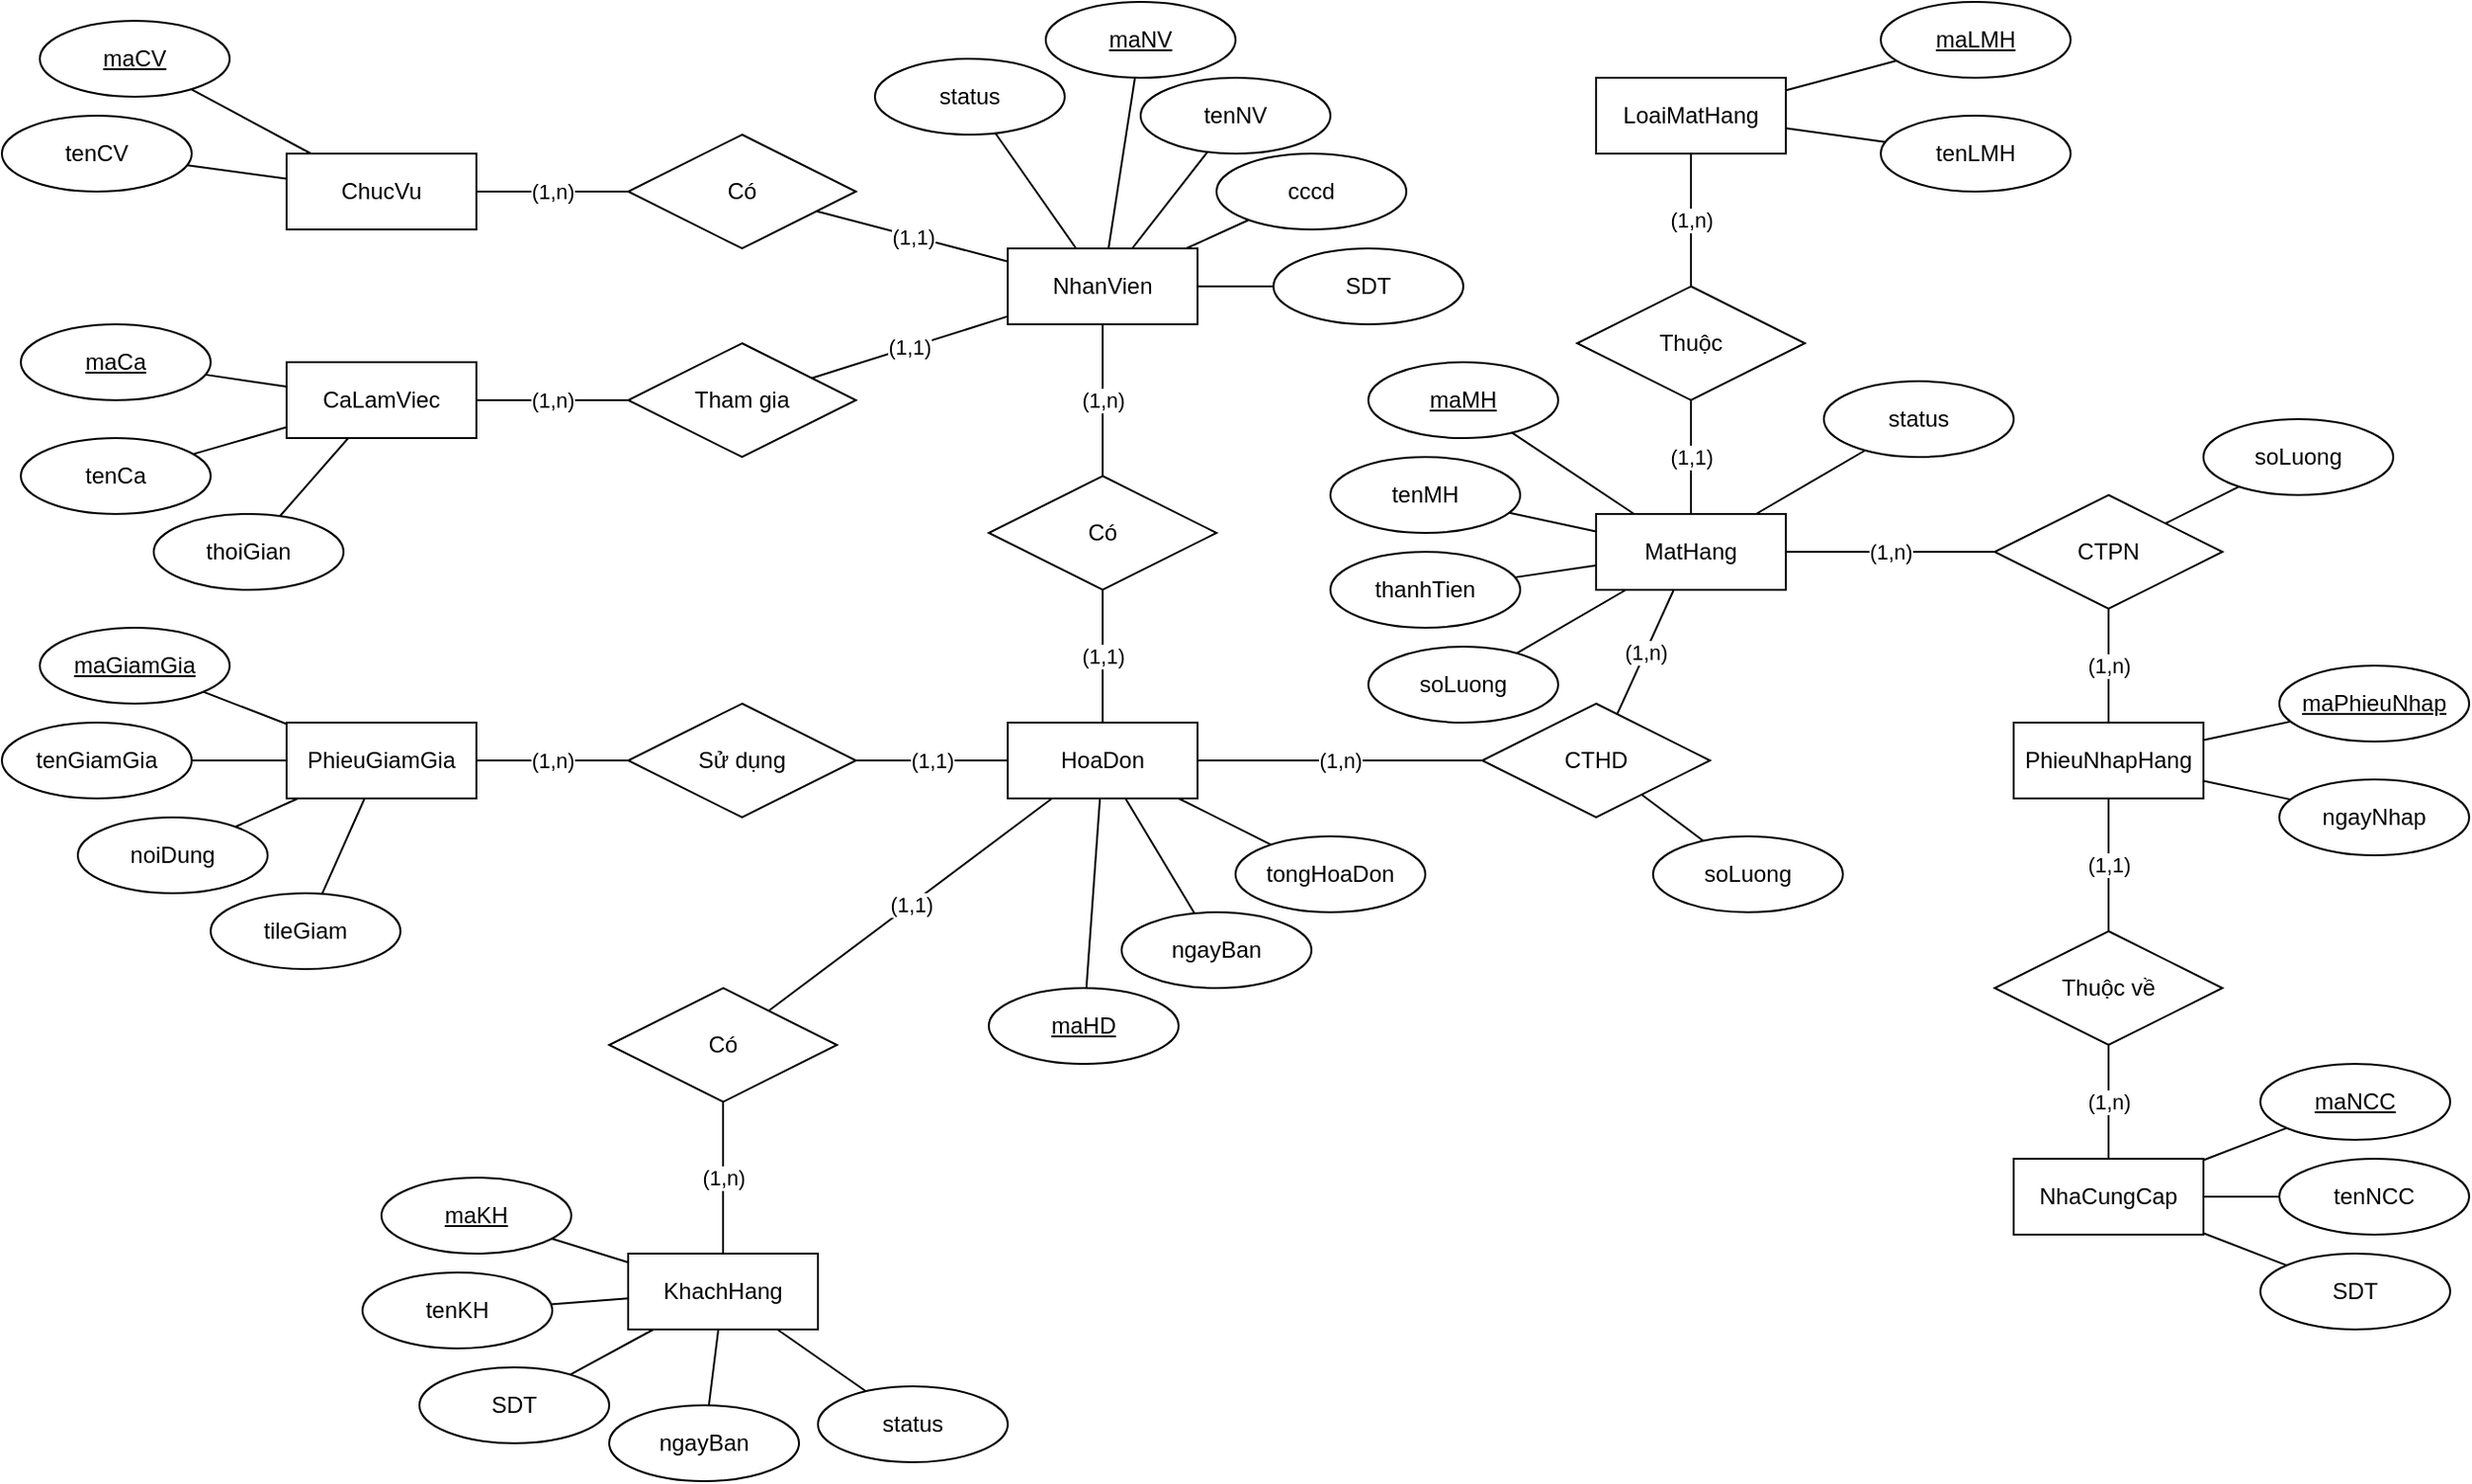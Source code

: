 <mxfile version="16.5.1" type="device"><diagram id="FFig9bmro0p9TQwwsZxG" name="Page-1"><mxGraphModel dx="1952" dy="905" grid="1" gridSize="10" guides="1" tooltips="1" connect="1" arrows="1" fold="1" page="1" pageScale="1" pageWidth="850" pageHeight="1100" math="0" shadow="0"><root><mxCell id="0"/><mxCell id="1" parent="0"/><mxCell id="V_wCeQpGgWV3Cm199czR-1" value="ChucVu" style="whiteSpace=wrap;html=1;align=center;" parent="1" vertex="1"><mxGeometry x="-440" y="240" width="100" height="40" as="geometry"/></mxCell><mxCell id="V_wCeQpGgWV3Cm199czR-16" value="(1,n)" style="edgeStyle=none;rounded=0;orthogonalLoop=1;jettySize=auto;html=1;endArrow=none;endFill=0;" parent="1" source="V_wCeQpGgWV3Cm199czR-2" target="V_wCeQpGgWV3Cm199czR-15" edge="1"><mxGeometry relative="1" as="geometry"/></mxCell><mxCell id="V_wCeQpGgWV3Cm199czR-2" value="CaLamViec" style="whiteSpace=wrap;html=1;align=center;" parent="1" vertex="1"><mxGeometry x="-440" y="350" width="100" height="40" as="geometry"/></mxCell><mxCell id="V_wCeQpGgWV3Cm199czR-32" value="(1,n)" style="edgeStyle=none;rounded=0;orthogonalLoop=1;jettySize=auto;html=1;endArrow=none;endFill=0;" parent="1" source="V_wCeQpGgWV3Cm199czR-3" target="V_wCeQpGgWV3Cm199czR-31" edge="1"><mxGeometry relative="1" as="geometry"/></mxCell><mxCell id="V_wCeQpGgWV3Cm199czR-3" value="PhieuGiamGia" style="whiteSpace=wrap;html=1;align=center;" parent="1" vertex="1"><mxGeometry x="-440" y="540" width="100" height="40" as="geometry"/></mxCell><mxCell id="V_wCeQpGgWV3Cm199czR-4" value="KhachHang" style="whiteSpace=wrap;html=1;align=center;" parent="1" vertex="1"><mxGeometry x="-260" y="820" width="100" height="40" as="geometry"/></mxCell><mxCell id="V_wCeQpGgWV3Cm199czR-23" value="(1,1)" style="edgeStyle=none;rounded=0;orthogonalLoop=1;jettySize=auto;html=1;endArrow=none;endFill=0;" parent="1" source="V_wCeQpGgWV3Cm199czR-5" target="V_wCeQpGgWV3Cm199czR-22" edge="1"><mxGeometry relative="1" as="geometry"/></mxCell><mxCell id="V_wCeQpGgWV3Cm199czR-26" value="(1,n)" style="edgeStyle=none;rounded=0;orthogonalLoop=1;jettySize=auto;html=1;endArrow=none;endFill=0;" parent="1" source="V_wCeQpGgWV3Cm199czR-5" target="V_wCeQpGgWV3Cm199czR-25" edge="1"><mxGeometry relative="1" as="geometry"/></mxCell><mxCell id="V_wCeQpGgWV3Cm199czR-5" value="HoaDon" style="whiteSpace=wrap;html=1;align=center;" parent="1" vertex="1"><mxGeometry x="-60" y="540" width="100" height="40" as="geometry"/></mxCell><mxCell id="V_wCeQpGgWV3Cm199czR-19" value="(1,n)" style="edgeStyle=none;rounded=0;orthogonalLoop=1;jettySize=auto;html=1;endArrow=none;endFill=0;" parent="1" source="V_wCeQpGgWV3Cm199czR-6" target="V_wCeQpGgWV3Cm199czR-18" edge="1"><mxGeometry relative="1" as="geometry"/></mxCell><mxCell id="dJqBK1bM_KYMUzLdnBMu-4" style="rounded=0;orthogonalLoop=1;jettySize=auto;html=1;endArrow=none;endFill=0;" edge="1" parent="1" source="V_wCeQpGgWV3Cm199czR-6" target="dJqBK1bM_KYMUzLdnBMu-1"><mxGeometry relative="1" as="geometry"/></mxCell><mxCell id="V_wCeQpGgWV3Cm199czR-6" value="NhanVien" style="whiteSpace=wrap;html=1;align=center;" parent="1" vertex="1"><mxGeometry x="-60" y="290" width="100" height="40" as="geometry"/></mxCell><mxCell id="V_wCeQpGgWV3Cm199czR-7" value="LoaiMatHang" style="whiteSpace=wrap;html=1;align=center;" parent="1" vertex="1"><mxGeometry x="250" y="200" width="100" height="40" as="geometry"/></mxCell><mxCell id="V_wCeQpGgWV3Cm199czR-29" value="(1,1)" style="edgeStyle=none;rounded=0;orthogonalLoop=1;jettySize=auto;html=1;endArrow=none;endFill=0;" parent="1" source="V_wCeQpGgWV3Cm199czR-8" target="V_wCeQpGgWV3Cm199czR-28" edge="1"><mxGeometry relative="1" as="geometry"/></mxCell><mxCell id="V_wCeQpGgWV3Cm199czR-35" value="(1,n)" style="edgeStyle=none;rounded=0;orthogonalLoop=1;jettySize=auto;html=1;endArrow=none;endFill=0;" parent="1" source="V_wCeQpGgWV3Cm199czR-8" target="V_wCeQpGgWV3Cm199czR-34" edge="1"><mxGeometry relative="1" as="geometry"/></mxCell><mxCell id="dJqBK1bM_KYMUzLdnBMu-8" style="edgeStyle=none;rounded=0;orthogonalLoop=1;jettySize=auto;html=1;endArrow=none;endFill=0;" edge="1" parent="1" source="V_wCeQpGgWV3Cm199czR-8" target="dJqBK1bM_KYMUzLdnBMu-7"><mxGeometry relative="1" as="geometry"/></mxCell><mxCell id="V_wCeQpGgWV3Cm199czR-8" value="MatHang" style="whiteSpace=wrap;html=1;align=center;" parent="1" vertex="1"><mxGeometry x="250" y="430" width="100" height="40" as="geometry"/></mxCell><mxCell id="V_wCeQpGgWV3Cm199czR-38" value="(1,1)" style="edgeStyle=none;rounded=0;orthogonalLoop=1;jettySize=auto;html=1;endArrow=none;endFill=0;" parent="1" source="V_wCeQpGgWV3Cm199czR-9" target="V_wCeQpGgWV3Cm199czR-37" edge="1"><mxGeometry relative="1" as="geometry"/></mxCell><mxCell id="V_wCeQpGgWV3Cm199czR-102" style="edgeStyle=none;rounded=0;orthogonalLoop=1;jettySize=auto;html=1;endArrow=none;endFill=0;" parent="1" source="V_wCeQpGgWV3Cm199czR-9" target="V_wCeQpGgWV3Cm199czR-100" edge="1"><mxGeometry relative="1" as="geometry"/></mxCell><mxCell id="V_wCeQpGgWV3Cm199czR-103" style="edgeStyle=none;rounded=0;orthogonalLoop=1;jettySize=auto;html=1;endArrow=none;endFill=0;" parent="1" source="V_wCeQpGgWV3Cm199czR-9" target="V_wCeQpGgWV3Cm199czR-101" edge="1"><mxGeometry relative="1" as="geometry"/></mxCell><mxCell id="V_wCeQpGgWV3Cm199czR-9" value="PhieuNhapHang" style="whiteSpace=wrap;html=1;align=center;" parent="1" vertex="1"><mxGeometry x="470" y="540" width="100" height="40" as="geometry"/></mxCell><mxCell id="V_wCeQpGgWV3Cm199czR-10" value="NhaCungCap" style="whiteSpace=wrap;html=1;align=center;" parent="1" vertex="1"><mxGeometry x="470" y="770" width="100" height="40" as="geometry"/></mxCell><mxCell id="V_wCeQpGgWV3Cm199czR-14" value="(1,1)" style="edgeStyle=none;rounded=0;orthogonalLoop=1;jettySize=auto;html=1;endArrow=none;endFill=0;" parent="1" source="V_wCeQpGgWV3Cm199czR-12" target="V_wCeQpGgWV3Cm199czR-6" edge="1"><mxGeometry relative="1" as="geometry"/></mxCell><mxCell id="V_wCeQpGgWV3Cm199czR-12" value="Có" style="shape=rhombus;perimeter=rhombusPerimeter;whiteSpace=wrap;html=1;align=center;" parent="1" vertex="1"><mxGeometry x="-260" y="230" width="120" height="60" as="geometry"/></mxCell><mxCell id="V_wCeQpGgWV3Cm199czR-13" value="(1,n)" style="rounded=0;orthogonalLoop=1;jettySize=auto;html=1;endArrow=none;endFill=0;" parent="1" source="V_wCeQpGgWV3Cm199czR-1" target="V_wCeQpGgWV3Cm199czR-12" edge="1"><mxGeometry relative="1" as="geometry"><mxPoint x="-340" y="400" as="sourcePoint"/><mxPoint x="-180" y="320" as="targetPoint"/></mxGeometry></mxCell><mxCell id="V_wCeQpGgWV3Cm199czR-17" value="(1,1)" style="edgeStyle=none;rounded=0;orthogonalLoop=1;jettySize=auto;html=1;endArrow=none;endFill=0;" parent="1" source="V_wCeQpGgWV3Cm199czR-15" target="V_wCeQpGgWV3Cm199czR-6" edge="1"><mxGeometry relative="1" as="geometry"/></mxCell><mxCell id="V_wCeQpGgWV3Cm199czR-15" value="Tham gia" style="shape=rhombus;perimeter=rhombusPerimeter;whiteSpace=wrap;html=1;align=center;" parent="1" vertex="1"><mxGeometry x="-260" y="340" width="120" height="60" as="geometry"/></mxCell><mxCell id="V_wCeQpGgWV3Cm199czR-20" value="(1,1)" style="edgeStyle=none;rounded=0;orthogonalLoop=1;jettySize=auto;html=1;endArrow=none;endFill=0;" parent="1" source="V_wCeQpGgWV3Cm199czR-18" target="V_wCeQpGgWV3Cm199czR-5" edge="1"><mxGeometry relative="1" as="geometry"/></mxCell><mxCell id="V_wCeQpGgWV3Cm199czR-18" value="Có" style="shape=rhombus;perimeter=rhombusPerimeter;whiteSpace=wrap;html=1;align=center;" parent="1" vertex="1"><mxGeometry x="-70" y="410" width="120" height="60" as="geometry"/></mxCell><mxCell id="V_wCeQpGgWV3Cm199czR-24" value="(1,n)" style="edgeStyle=none;rounded=0;orthogonalLoop=1;jettySize=auto;html=1;endArrow=none;endFill=0;" parent="1" source="V_wCeQpGgWV3Cm199czR-22" target="V_wCeQpGgWV3Cm199czR-4" edge="1"><mxGeometry relative="1" as="geometry"/></mxCell><mxCell id="V_wCeQpGgWV3Cm199czR-22" value="Có" style="shape=rhombus;perimeter=rhombusPerimeter;whiteSpace=wrap;html=1;align=center;" parent="1" vertex="1"><mxGeometry x="-270" y="680" width="120" height="60" as="geometry"/></mxCell><mxCell id="V_wCeQpGgWV3Cm199czR-27" value="(1,n)" style="edgeStyle=none;rounded=0;orthogonalLoop=1;jettySize=auto;html=1;endArrow=none;endFill=0;" parent="1" source="V_wCeQpGgWV3Cm199czR-25" target="V_wCeQpGgWV3Cm199czR-8" edge="1"><mxGeometry relative="1" as="geometry"/></mxCell><mxCell id="V_wCeQpGgWV3Cm199czR-96" style="edgeStyle=none;rounded=0;orthogonalLoop=1;jettySize=auto;html=1;endArrow=none;endFill=0;" parent="1" source="V_wCeQpGgWV3Cm199czR-25" target="V_wCeQpGgWV3Cm199czR-95" edge="1"><mxGeometry relative="1" as="geometry"/></mxCell><mxCell id="V_wCeQpGgWV3Cm199czR-25" value="CTHD" style="shape=rhombus;perimeter=rhombusPerimeter;whiteSpace=wrap;html=1;align=center;" parent="1" vertex="1"><mxGeometry x="190" y="530" width="120" height="60" as="geometry"/></mxCell><mxCell id="V_wCeQpGgWV3Cm199czR-30" value="(1,n)" style="edgeStyle=none;rounded=0;orthogonalLoop=1;jettySize=auto;html=1;endArrow=none;endFill=0;" parent="1" source="V_wCeQpGgWV3Cm199czR-28" target="V_wCeQpGgWV3Cm199czR-7" edge="1"><mxGeometry relative="1" as="geometry"/></mxCell><mxCell id="V_wCeQpGgWV3Cm199czR-28" value="Thuộc" style="shape=rhombus;perimeter=rhombusPerimeter;whiteSpace=wrap;html=1;align=center;" parent="1" vertex="1"><mxGeometry x="240" y="310" width="120" height="60" as="geometry"/></mxCell><mxCell id="V_wCeQpGgWV3Cm199czR-33" value="(1,1)" style="edgeStyle=none;rounded=0;orthogonalLoop=1;jettySize=auto;html=1;endArrow=none;endFill=0;" parent="1" source="V_wCeQpGgWV3Cm199czR-31" target="V_wCeQpGgWV3Cm199czR-5" edge="1"><mxGeometry relative="1" as="geometry"/></mxCell><mxCell id="V_wCeQpGgWV3Cm199czR-31" value="Sử dụng" style="shape=rhombus;perimeter=rhombusPerimeter;whiteSpace=wrap;html=1;align=center;" parent="1" vertex="1"><mxGeometry x="-260" y="530" width="120" height="60" as="geometry"/></mxCell><mxCell id="V_wCeQpGgWV3Cm199czR-36" value="(1,n)" style="edgeStyle=none;rounded=0;orthogonalLoop=1;jettySize=auto;html=1;endArrow=none;endFill=0;" parent="1" source="V_wCeQpGgWV3Cm199czR-34" target="V_wCeQpGgWV3Cm199czR-9" edge="1"><mxGeometry relative="1" as="geometry"/></mxCell><mxCell id="V_wCeQpGgWV3Cm199czR-99" style="edgeStyle=none;rounded=0;orthogonalLoop=1;jettySize=auto;html=1;endArrow=none;endFill=0;" parent="1" source="V_wCeQpGgWV3Cm199czR-34" target="V_wCeQpGgWV3Cm199czR-98" edge="1"><mxGeometry relative="1" as="geometry"/></mxCell><mxCell id="V_wCeQpGgWV3Cm199czR-34" value="CTPN" style="shape=rhombus;perimeter=rhombusPerimeter;whiteSpace=wrap;html=1;align=center;" parent="1" vertex="1"><mxGeometry x="460" y="420" width="120" height="60" as="geometry"/></mxCell><mxCell id="V_wCeQpGgWV3Cm199czR-39" value="(1,n)" style="edgeStyle=none;rounded=0;orthogonalLoop=1;jettySize=auto;html=1;endArrow=none;endFill=0;" parent="1" source="V_wCeQpGgWV3Cm199czR-37" target="V_wCeQpGgWV3Cm199czR-10" edge="1"><mxGeometry relative="1" as="geometry"/></mxCell><mxCell id="V_wCeQpGgWV3Cm199czR-37" value="Thuộc về" style="shape=rhombus;perimeter=rhombusPerimeter;whiteSpace=wrap;html=1;align=center;" parent="1" vertex="1"><mxGeometry x="460" y="650" width="120" height="60" as="geometry"/></mxCell><mxCell id="V_wCeQpGgWV3Cm199czR-42" style="edgeStyle=none;rounded=0;orthogonalLoop=1;jettySize=auto;html=1;endArrow=none;endFill=0;" parent="1" target="V_wCeQpGgWV3Cm199czR-1" edge="1"><mxGeometry relative="1" as="geometry"><mxPoint x="-492.448" y="246.182" as="sourcePoint"/></mxGeometry></mxCell><mxCell id="V_wCeQpGgWV3Cm199czR-43" style="edgeStyle=none;rounded=0;orthogonalLoop=1;jettySize=auto;html=1;endArrow=none;endFill=0;" parent="1" source="V_wCeQpGgWV3Cm199czR-41" target="V_wCeQpGgWV3Cm199czR-1" edge="1"><mxGeometry relative="1" as="geometry"/></mxCell><mxCell id="V_wCeQpGgWV3Cm199czR-41" value="maCV" style="ellipse;whiteSpace=wrap;html=1;align=center;fontStyle=4;" parent="1" vertex="1"><mxGeometry x="-570" y="170" width="100" height="40" as="geometry"/></mxCell><mxCell id="V_wCeQpGgWV3Cm199czR-48" style="edgeStyle=none;rounded=0;orthogonalLoop=1;jettySize=auto;html=1;endArrow=none;endFill=0;" parent="1" source="V_wCeQpGgWV3Cm199czR-44" target="V_wCeQpGgWV3Cm199czR-2" edge="1"><mxGeometry relative="1" as="geometry"/></mxCell><mxCell id="V_wCeQpGgWV3Cm199czR-44" value="maCa" style="ellipse;whiteSpace=wrap;html=1;align=center;fontStyle=4;" parent="1" vertex="1"><mxGeometry x="-580" y="330" width="100" height="40" as="geometry"/></mxCell><mxCell id="V_wCeQpGgWV3Cm199czR-45" value="tenCV" style="ellipse;whiteSpace=wrap;html=1;align=center;" parent="1" vertex="1"><mxGeometry x="-590" y="220" width="100" height="40" as="geometry"/></mxCell><mxCell id="V_wCeQpGgWV3Cm199czR-49" style="edgeStyle=none;rounded=0;orthogonalLoop=1;jettySize=auto;html=1;endArrow=none;endFill=0;" parent="1" source="V_wCeQpGgWV3Cm199czR-46" target="V_wCeQpGgWV3Cm199czR-2" edge="1"><mxGeometry relative="1" as="geometry"/></mxCell><mxCell id="V_wCeQpGgWV3Cm199czR-46" value="tenCa" style="ellipse;whiteSpace=wrap;html=1;align=center;" parent="1" vertex="1"><mxGeometry x="-580" y="390" width="100" height="40" as="geometry"/></mxCell><mxCell id="V_wCeQpGgWV3Cm199czR-50" style="edgeStyle=none;rounded=0;orthogonalLoop=1;jettySize=auto;html=1;endArrow=none;endFill=0;" parent="1" source="V_wCeQpGgWV3Cm199czR-47" target="V_wCeQpGgWV3Cm199czR-2" edge="1"><mxGeometry relative="1" as="geometry"/></mxCell><mxCell id="V_wCeQpGgWV3Cm199czR-47" value="thoiGian" style="ellipse;whiteSpace=wrap;html=1;align=center;" parent="1" vertex="1"><mxGeometry x="-510" y="430" width="100" height="40" as="geometry"/></mxCell><mxCell id="V_wCeQpGgWV3Cm199czR-60" style="edgeStyle=none;rounded=0;orthogonalLoop=1;jettySize=auto;html=1;endArrow=none;endFill=0;" parent="1" source="V_wCeQpGgWV3Cm199czR-51" target="V_wCeQpGgWV3Cm199czR-3" edge="1"><mxGeometry relative="1" as="geometry"/></mxCell><mxCell id="V_wCeQpGgWV3Cm199czR-51" value="maGiamGia" style="ellipse;whiteSpace=wrap;html=1;align=center;fontStyle=4;" parent="1" vertex="1"><mxGeometry x="-570" y="490" width="100" height="40" as="geometry"/></mxCell><mxCell id="V_wCeQpGgWV3Cm199czR-58" style="edgeStyle=none;rounded=0;orthogonalLoop=1;jettySize=auto;html=1;endArrow=none;endFill=0;" parent="1" source="V_wCeQpGgWV3Cm199czR-53" target="V_wCeQpGgWV3Cm199czR-3" edge="1"><mxGeometry relative="1" as="geometry"/></mxCell><mxCell id="V_wCeQpGgWV3Cm199czR-53" value="noiDung" style="ellipse;whiteSpace=wrap;html=1;align=center;" parent="1" vertex="1"><mxGeometry x="-550" y="590" width="100" height="40" as="geometry"/></mxCell><mxCell id="V_wCeQpGgWV3Cm199czR-59" style="edgeStyle=none;rounded=0;orthogonalLoop=1;jettySize=auto;html=1;endArrow=none;endFill=0;" parent="1" source="V_wCeQpGgWV3Cm199czR-54" target="V_wCeQpGgWV3Cm199czR-3" edge="1"><mxGeometry relative="1" as="geometry"/></mxCell><mxCell id="V_wCeQpGgWV3Cm199czR-54" value="tileGiam" style="ellipse;whiteSpace=wrap;html=1;align=center;" parent="1" vertex="1"><mxGeometry x="-480" y="630" width="100" height="40" as="geometry"/></mxCell><mxCell id="V_wCeQpGgWV3Cm199czR-57" style="edgeStyle=none;rounded=0;orthogonalLoop=1;jettySize=auto;html=1;endArrow=none;endFill=0;" parent="1" source="V_wCeQpGgWV3Cm199czR-55" target="V_wCeQpGgWV3Cm199czR-3" edge="1"><mxGeometry relative="1" as="geometry"/></mxCell><mxCell id="V_wCeQpGgWV3Cm199czR-55" value="tenGiamGia" style="ellipse;whiteSpace=wrap;html=1;align=center;" parent="1" vertex="1"><mxGeometry x="-590" y="540" width="100" height="40" as="geometry"/></mxCell><mxCell id="V_wCeQpGgWV3Cm199czR-63" style="edgeStyle=none;rounded=0;orthogonalLoop=1;jettySize=auto;html=1;endArrow=none;endFill=0;" parent="1" source="V_wCeQpGgWV3Cm199czR-61" target="V_wCeQpGgWV3Cm199czR-6" edge="1"><mxGeometry relative="1" as="geometry"><mxPoint x="22" y="230" as="sourcePoint"/></mxGeometry></mxCell><mxCell id="V_wCeQpGgWV3Cm199czR-61" value="maNV" style="ellipse;whiteSpace=wrap;html=1;align=center;fontStyle=4;" parent="1" vertex="1"><mxGeometry x="-40" y="160" width="100" height="40" as="geometry"/></mxCell><mxCell id="V_wCeQpGgWV3Cm199czR-64" style="edgeStyle=none;rounded=0;orthogonalLoop=1;jettySize=auto;html=1;endArrow=none;endFill=0;" parent="1" source="V_wCeQpGgWV3Cm199czR-62" target="V_wCeQpGgWV3Cm199czR-6" edge="1"><mxGeometry relative="1" as="geometry"/></mxCell><mxCell id="V_wCeQpGgWV3Cm199czR-62" value="tenNV" style="ellipse;whiteSpace=wrap;html=1;align=center;" parent="1" vertex="1"><mxGeometry x="10" y="200" width="100" height="40" as="geometry"/></mxCell><mxCell id="V_wCeQpGgWV3Cm199czR-66" style="edgeStyle=none;rounded=0;orthogonalLoop=1;jettySize=auto;html=1;endArrow=none;endFill=0;" parent="1" source="V_wCeQpGgWV3Cm199czR-65" target="V_wCeQpGgWV3Cm199czR-6" edge="1"><mxGeometry relative="1" as="geometry"/></mxCell><mxCell id="V_wCeQpGgWV3Cm199czR-65" value="cccd" style="ellipse;whiteSpace=wrap;html=1;align=center;" parent="1" vertex="1"><mxGeometry x="50" y="240" width="100" height="40" as="geometry"/></mxCell><mxCell id="V_wCeQpGgWV3Cm199czR-69" style="edgeStyle=none;rounded=0;orthogonalLoop=1;jettySize=auto;html=1;endArrow=none;endFill=0;" parent="1" source="V_wCeQpGgWV3Cm199czR-68" target="V_wCeQpGgWV3Cm199czR-6" edge="1"><mxGeometry relative="1" as="geometry"/></mxCell><mxCell id="V_wCeQpGgWV3Cm199czR-68" value="SDT" style="ellipse;whiteSpace=wrap;html=1;align=center;" parent="1" vertex="1"><mxGeometry x="80" y="290" width="100" height="40" as="geometry"/></mxCell><mxCell id="V_wCeQpGgWV3Cm199czR-73" style="edgeStyle=none;rounded=0;orthogonalLoop=1;jettySize=auto;html=1;endArrow=none;endFill=0;" parent="1" source="V_wCeQpGgWV3Cm199czR-70" target="V_wCeQpGgWV3Cm199czR-5" edge="1"><mxGeometry relative="1" as="geometry"/></mxCell><mxCell id="V_wCeQpGgWV3Cm199czR-70" value="maHD" style="ellipse;whiteSpace=wrap;html=1;align=center;fontStyle=4;" parent="1" vertex="1"><mxGeometry x="-70" y="680" width="100" height="40" as="geometry"/></mxCell><mxCell id="V_wCeQpGgWV3Cm199czR-75" style="edgeStyle=none;rounded=0;orthogonalLoop=1;jettySize=auto;html=1;endArrow=none;endFill=0;" parent="1" source="V_wCeQpGgWV3Cm199czR-71" target="V_wCeQpGgWV3Cm199czR-5" edge="1"><mxGeometry relative="1" as="geometry"/></mxCell><mxCell id="V_wCeQpGgWV3Cm199czR-71" value="tongHoaDon" style="ellipse;whiteSpace=wrap;html=1;align=center;" parent="1" vertex="1"><mxGeometry x="60" y="600" width="100" height="40" as="geometry"/></mxCell><mxCell id="V_wCeQpGgWV3Cm199czR-74" style="edgeStyle=none;rounded=0;orthogonalLoop=1;jettySize=auto;html=1;endArrow=none;endFill=0;" parent="1" source="V_wCeQpGgWV3Cm199czR-72" target="V_wCeQpGgWV3Cm199czR-5" edge="1"><mxGeometry relative="1" as="geometry"/></mxCell><mxCell id="V_wCeQpGgWV3Cm199czR-72" value="ngayBan" style="ellipse;whiteSpace=wrap;html=1;align=center;" parent="1" vertex="1"><mxGeometry y="640" width="100" height="40" as="geometry"/></mxCell><mxCell id="V_wCeQpGgWV3Cm199czR-79" style="edgeStyle=none;rounded=0;orthogonalLoop=1;jettySize=auto;html=1;endArrow=none;endFill=0;" parent="1" source="V_wCeQpGgWV3Cm199czR-76" target="V_wCeQpGgWV3Cm199czR-4" edge="1"><mxGeometry relative="1" as="geometry"/></mxCell><mxCell id="V_wCeQpGgWV3Cm199czR-76" value="maKH" style="ellipse;whiteSpace=wrap;html=1;align=center;fontStyle=4;" parent="1" vertex="1"><mxGeometry x="-390" y="780" width="100" height="40" as="geometry"/></mxCell><mxCell id="V_wCeQpGgWV3Cm199czR-80" style="edgeStyle=none;rounded=0;orthogonalLoop=1;jettySize=auto;html=1;endArrow=none;endFill=0;" parent="1" source="V_wCeQpGgWV3Cm199czR-77" target="V_wCeQpGgWV3Cm199czR-4" edge="1"><mxGeometry relative="1" as="geometry"/></mxCell><mxCell id="V_wCeQpGgWV3Cm199czR-77" value="tenKH" style="ellipse;whiteSpace=wrap;html=1;align=center;" parent="1" vertex="1"><mxGeometry x="-400" y="830" width="100" height="40" as="geometry"/></mxCell><mxCell id="V_wCeQpGgWV3Cm199czR-81" style="edgeStyle=none;rounded=0;orthogonalLoop=1;jettySize=auto;html=1;endArrow=none;endFill=0;" parent="1" source="V_wCeQpGgWV3Cm199czR-78" target="V_wCeQpGgWV3Cm199czR-4" edge="1"><mxGeometry relative="1" as="geometry"/></mxCell><mxCell id="V_wCeQpGgWV3Cm199czR-78" value="SDT" style="ellipse;whiteSpace=wrap;html=1;align=center;" parent="1" vertex="1"><mxGeometry x="-370" y="880" width="100" height="40" as="geometry"/></mxCell><mxCell id="V_wCeQpGgWV3Cm199czR-82" value="ngayBan" style="ellipse;whiteSpace=wrap;html=1;align=center;" parent="1" vertex="1"><mxGeometry x="-270" y="900" width="100" height="40" as="geometry"/></mxCell><mxCell id="V_wCeQpGgWV3Cm199czR-85" style="edgeStyle=none;rounded=0;orthogonalLoop=1;jettySize=auto;html=1;endArrow=none;endFill=0;" parent="1" source="V_wCeQpGgWV3Cm199czR-83" target="V_wCeQpGgWV3Cm199czR-7" edge="1"><mxGeometry relative="1" as="geometry"/></mxCell><mxCell id="V_wCeQpGgWV3Cm199czR-83" value="maLMH" style="ellipse;whiteSpace=wrap;html=1;align=center;fontStyle=4;" parent="1" vertex="1"><mxGeometry x="400" y="160" width="100" height="40" as="geometry"/></mxCell><mxCell id="V_wCeQpGgWV3Cm199czR-86" style="edgeStyle=none;rounded=0;orthogonalLoop=1;jettySize=auto;html=1;endArrow=none;endFill=0;" parent="1" source="V_wCeQpGgWV3Cm199czR-84" target="V_wCeQpGgWV3Cm199czR-7" edge="1"><mxGeometry relative="1" as="geometry"/></mxCell><mxCell id="V_wCeQpGgWV3Cm199czR-84" value="tenLMH" style="ellipse;whiteSpace=wrap;html=1;align=center;" parent="1" vertex="1"><mxGeometry x="400" y="220" width="100" height="40" as="geometry"/></mxCell><mxCell id="V_wCeQpGgWV3Cm199czR-91" style="edgeStyle=none;rounded=0;orthogonalLoop=1;jettySize=auto;html=1;endArrow=none;endFill=0;" parent="1" source="V_wCeQpGgWV3Cm199czR-87" target="V_wCeQpGgWV3Cm199czR-8" edge="1"><mxGeometry relative="1" as="geometry"/></mxCell><mxCell id="V_wCeQpGgWV3Cm199czR-87" value="maMH" style="ellipse;whiteSpace=wrap;html=1;align=center;fontStyle=4;" parent="1" vertex="1"><mxGeometry x="130" y="350" width="100" height="40" as="geometry"/></mxCell><mxCell id="V_wCeQpGgWV3Cm199czR-92" style="edgeStyle=none;rounded=0;orthogonalLoop=1;jettySize=auto;html=1;endArrow=none;endFill=0;" parent="1" source="V_wCeQpGgWV3Cm199czR-88" target="V_wCeQpGgWV3Cm199czR-8" edge="1"><mxGeometry relative="1" as="geometry"/></mxCell><mxCell id="V_wCeQpGgWV3Cm199czR-88" value="tenMH" style="ellipse;whiteSpace=wrap;html=1;align=center;" parent="1" vertex="1"><mxGeometry x="110" y="400" width="100" height="40" as="geometry"/></mxCell><mxCell id="V_wCeQpGgWV3Cm199czR-93" style="edgeStyle=none;rounded=0;orthogonalLoop=1;jettySize=auto;html=1;endArrow=none;endFill=0;" parent="1" source="V_wCeQpGgWV3Cm199czR-89" target="V_wCeQpGgWV3Cm199czR-8" edge="1"><mxGeometry relative="1" as="geometry"/></mxCell><mxCell id="V_wCeQpGgWV3Cm199czR-89" value="thanhTien" style="ellipse;whiteSpace=wrap;html=1;align=center;" parent="1" vertex="1"><mxGeometry x="110" y="450" width="100" height="40" as="geometry"/></mxCell><mxCell id="V_wCeQpGgWV3Cm199czR-94" style="edgeStyle=none;rounded=0;orthogonalLoop=1;jettySize=auto;html=1;endArrow=none;endFill=0;" parent="1" source="V_wCeQpGgWV3Cm199czR-90" target="V_wCeQpGgWV3Cm199czR-8" edge="1"><mxGeometry relative="1" as="geometry"/></mxCell><mxCell id="V_wCeQpGgWV3Cm199czR-90" value="soLuong" style="ellipse;whiteSpace=wrap;html=1;align=center;" parent="1" vertex="1"><mxGeometry x="130" y="500" width="100" height="40" as="geometry"/></mxCell><mxCell id="V_wCeQpGgWV3Cm199czR-95" value="soLuong" style="ellipse;whiteSpace=wrap;html=1;align=center;" parent="1" vertex="1"><mxGeometry x="280" y="600" width="100" height="40" as="geometry"/></mxCell><mxCell id="V_wCeQpGgWV3Cm199czR-97" style="edgeStyle=none;rounded=0;orthogonalLoop=1;jettySize=auto;html=1;exitX=0.5;exitY=1;exitDx=0;exitDy=0;endArrow=none;endFill=0;" parent="1" source="V_wCeQpGgWV3Cm199czR-95" target="V_wCeQpGgWV3Cm199czR-95" edge="1"><mxGeometry relative="1" as="geometry"/></mxCell><mxCell id="V_wCeQpGgWV3Cm199czR-98" value="soLuong" style="ellipse;whiteSpace=wrap;html=1;align=center;" parent="1" vertex="1"><mxGeometry x="570" y="380" width="100" height="40" as="geometry"/></mxCell><mxCell id="V_wCeQpGgWV3Cm199czR-100" value="maPhieuNhap" style="ellipse;whiteSpace=wrap;html=1;align=center;fontStyle=4;" parent="1" vertex="1"><mxGeometry x="610" y="510" width="100" height="40" as="geometry"/></mxCell><mxCell id="V_wCeQpGgWV3Cm199czR-101" value="ngayNhap" style="ellipse;whiteSpace=wrap;html=1;align=center;" parent="1" vertex="1"><mxGeometry x="610" y="570" width="100" height="40" as="geometry"/></mxCell><mxCell id="V_wCeQpGgWV3Cm199czR-108" style="edgeStyle=none;rounded=0;orthogonalLoop=1;jettySize=auto;html=1;endArrow=none;endFill=0;" parent="1" source="V_wCeQpGgWV3Cm199czR-104" target="V_wCeQpGgWV3Cm199czR-10" edge="1"><mxGeometry relative="1" as="geometry"/></mxCell><mxCell id="V_wCeQpGgWV3Cm199czR-104" value="maNCC" style="ellipse;whiteSpace=wrap;html=1;align=center;fontStyle=4;" parent="1" vertex="1"><mxGeometry x="600" y="720" width="100" height="40" as="geometry"/></mxCell><mxCell id="V_wCeQpGgWV3Cm199czR-107" style="edgeStyle=none;rounded=0;orthogonalLoop=1;jettySize=auto;html=1;endArrow=none;endFill=0;" parent="1" source="V_wCeQpGgWV3Cm199czR-105" target="V_wCeQpGgWV3Cm199czR-10" edge="1"><mxGeometry relative="1" as="geometry"/></mxCell><mxCell id="V_wCeQpGgWV3Cm199czR-105" value="tenNCC" style="ellipse;whiteSpace=wrap;html=1;align=center;" parent="1" vertex="1"><mxGeometry x="610" y="770" width="100" height="40" as="geometry"/></mxCell><mxCell id="V_wCeQpGgWV3Cm199czR-109" style="edgeStyle=none;rounded=0;orthogonalLoop=1;jettySize=auto;html=1;endArrow=none;endFill=0;" parent="1" source="V_wCeQpGgWV3Cm199czR-106" target="V_wCeQpGgWV3Cm199czR-10" edge="1"><mxGeometry relative="1" as="geometry"/></mxCell><mxCell id="V_wCeQpGgWV3Cm199czR-106" value="SDT" style="ellipse;whiteSpace=wrap;html=1;align=center;" parent="1" vertex="1"><mxGeometry x="600" y="820" width="100" height="40" as="geometry"/></mxCell><mxCell id="WNIurENzPU1y4Cuchp2r-2" style="edgeStyle=none;rounded=0;orthogonalLoop=1;jettySize=auto;html=1;endArrow=none;endFill=0;" parent="1" source="V_wCeQpGgWV3Cm199czR-82" target="V_wCeQpGgWV3Cm199czR-4" edge="1"><mxGeometry relative="1" as="geometry"><mxPoint x="-280.432" y="893.872" as="sourcePoint"/><mxPoint x="-236.667" y="870" as="targetPoint"/></mxGeometry></mxCell><mxCell id="dJqBK1bM_KYMUzLdnBMu-1" value="status" style="ellipse;whiteSpace=wrap;html=1;align=center;" vertex="1" parent="1"><mxGeometry x="-130" y="190" width="100" height="40" as="geometry"/></mxCell><mxCell id="dJqBK1bM_KYMUzLdnBMu-6" style="edgeStyle=none;rounded=0;orthogonalLoop=1;jettySize=auto;html=1;endArrow=none;endFill=0;" edge="1" parent="1" source="dJqBK1bM_KYMUzLdnBMu-5" target="V_wCeQpGgWV3Cm199czR-4"><mxGeometry relative="1" as="geometry"/></mxCell><mxCell id="dJqBK1bM_KYMUzLdnBMu-5" value="status" style="ellipse;whiteSpace=wrap;html=1;align=center;" vertex="1" parent="1"><mxGeometry x="-160" y="890" width="100" height="40" as="geometry"/></mxCell><mxCell id="dJqBK1bM_KYMUzLdnBMu-7" value="status" style="ellipse;whiteSpace=wrap;html=1;align=center;" vertex="1" parent="1"><mxGeometry x="370" y="360" width="100" height="40" as="geometry"/></mxCell></root></mxGraphModel></diagram></mxfile>